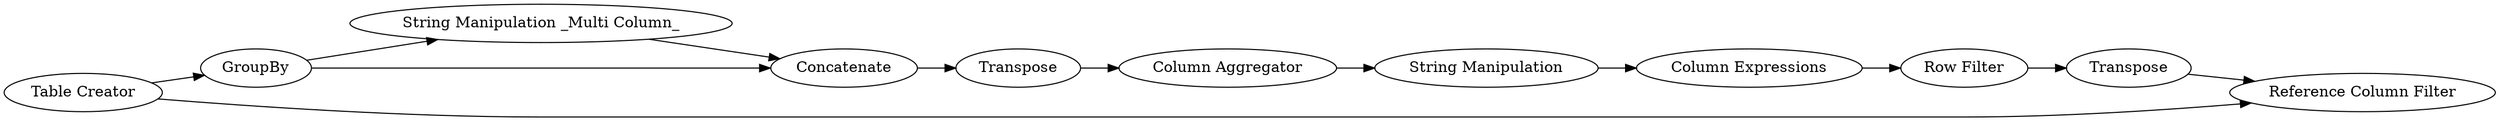 digraph {
	455 -> 459
	395 -> 448
	448 -> 459
	395 -> 469
	464 -> 465
	471 -> 457
	467 -> 468
	468 -> 469
	457 -> 467
	465 -> 471
	448 -> 455
	459 -> 464
	459 [label=Concatenate]
	467 [label="Row Filter"]
	469 [label="Reference Column Filter"]
	468 [label=Transpose]
	457 [label="Column Expressions"]
	395 [label="Table Creator"]
	464 [label=Transpose]
	465 [label="Column Aggregator"]
	471 [label="String Manipulation"]
	455 [label="String Manipulation _Multi Column_"]
	448 [label=GroupBy]
	rankdir=LR
}
